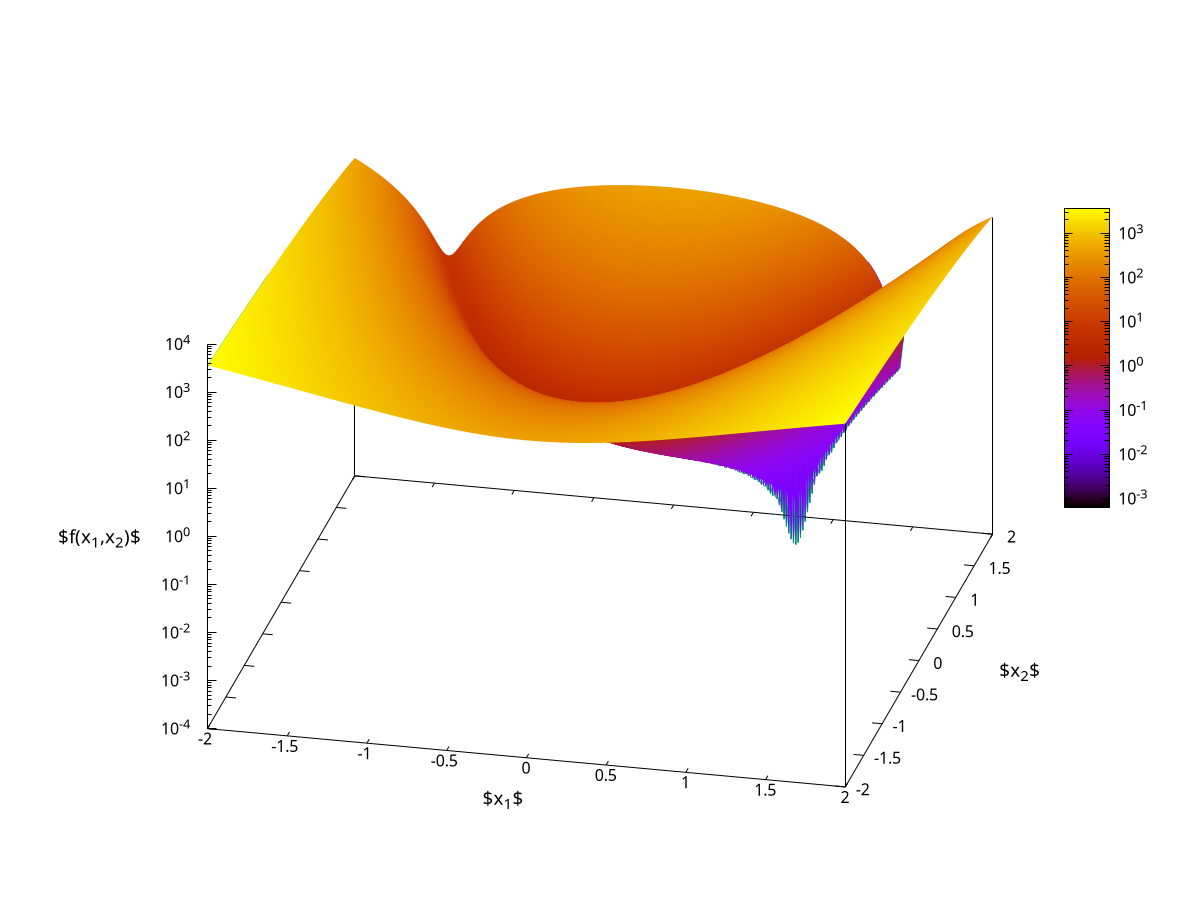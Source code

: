 #
# The Rosenbrock function [HH Rosenbrock (1960) The Computer Journal 3:175–184]
#    (1-x)**2 + 100 * (y - x**2)**2
# is a well-known difficult test case for general purpose minimizers. 
#
reset
set hidden3d
set logscale z
set isosamples 400
set ticslevel 0.
set view 56,13   #HBB: ,1,2
set xlabel '$x_1$' font ",14" 
set ylabel '$x_2$' font ",14"
set zlabel '$f(x_1,x_2)$' font ",14" offset -5,0,0
set format z  "10^{%T}"
Rosenbrock(x,y) = (1-x)**2 + 100*(y - x**2)**2

unset key
set pm3d
set logscale cb
set format cb  "10^{%T}"
splot [-2:2] [-2:2] Rosenbrock(x,y) title "Rosenbrock's function"